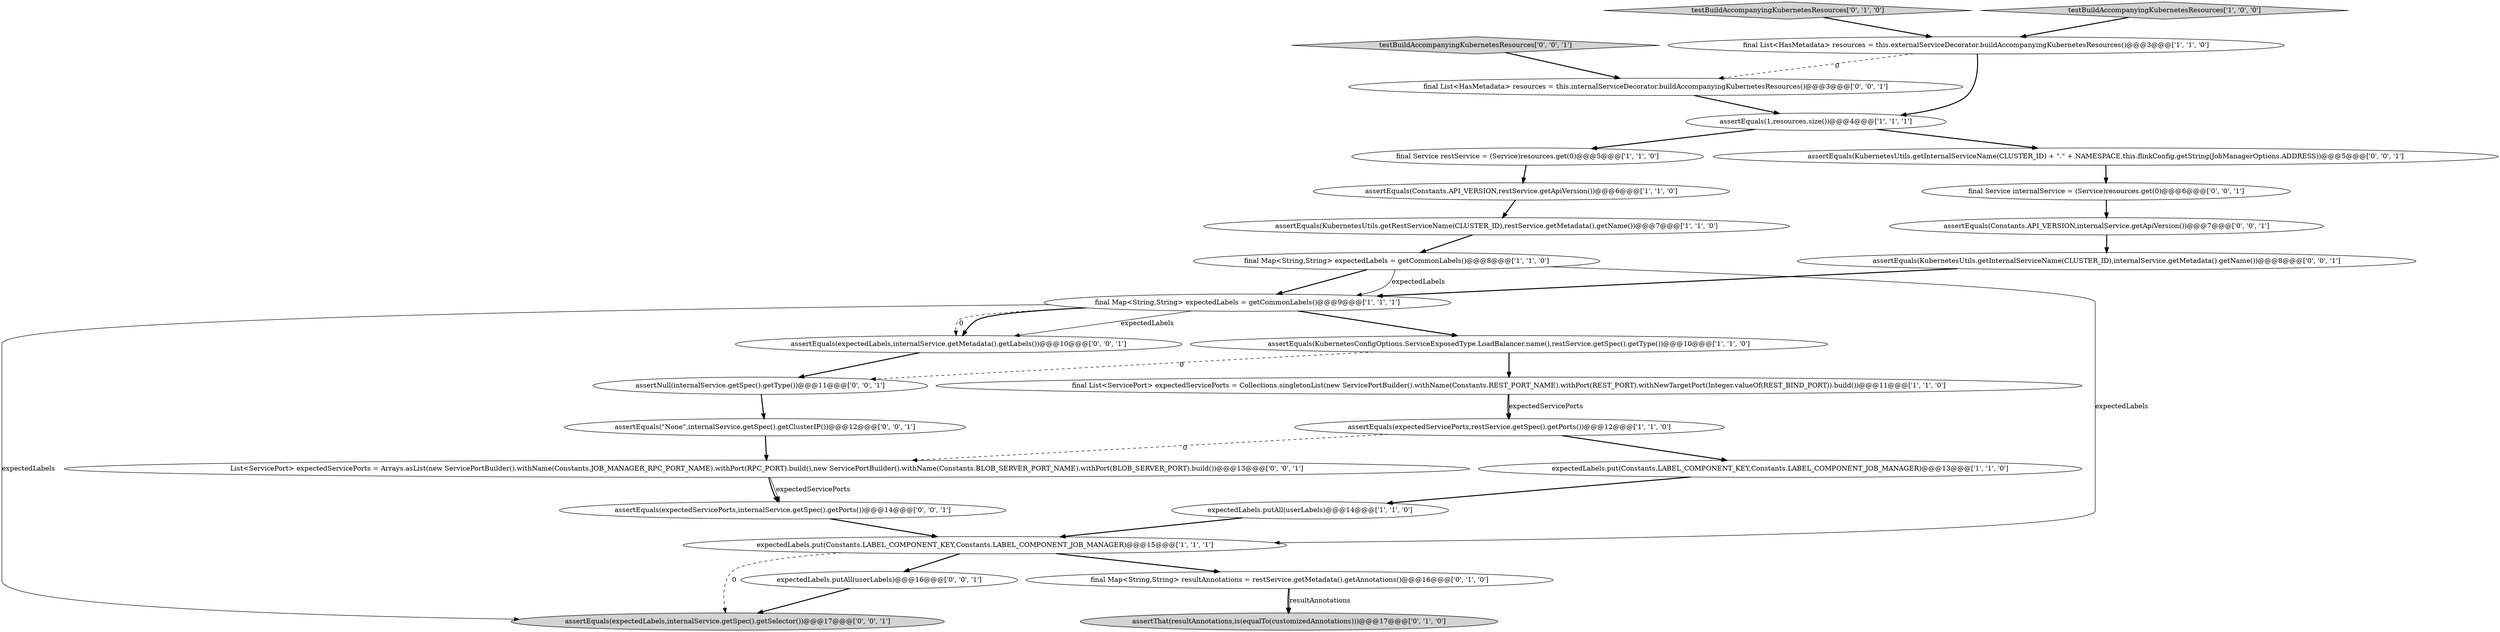 digraph {
3 [style = filled, label = "expectedLabels.put(Constants.LABEL_COMPONENT_KEY,Constants.LABEL_COMPONENT_JOB_MANAGER)@@@13@@@['1', '1', '0']", fillcolor = white, shape = ellipse image = "AAA0AAABBB1BBB"];
15 [style = filled, label = "assertThat(resultAnnotations,is(equalTo(customizedAnnotations)))@@@17@@@['0', '1', '0']", fillcolor = lightgray, shape = ellipse image = "AAA1AAABBB2BBB"];
24 [style = filled, label = "assertEquals(expectedLabels,internalService.getMetadata().getLabels())@@@10@@@['0', '0', '1']", fillcolor = white, shape = ellipse image = "AAA0AAABBB3BBB"];
26 [style = filled, label = "assertEquals(KubernetesUtils.getInternalServiceName(CLUSTER_ID),internalService.getMetadata().getName())@@@8@@@['0', '0', '1']", fillcolor = white, shape = ellipse image = "AAA0AAABBB3BBB"];
21 [style = filled, label = "List<ServicePort> expectedServicePorts = Arrays.asList(new ServicePortBuilder().withName(Constants.JOB_MANAGER_RPC_PORT_NAME).withPort(RPC_PORT).build(),new ServicePortBuilder().withName(Constants.BLOB_SERVER_PORT_NAME).withPort(BLOB_SERVER_PORT).build())@@@13@@@['0', '0', '1']", fillcolor = white, shape = ellipse image = "AAA0AAABBB3BBB"];
23 [style = filled, label = "assertEquals(\"None\",internalService.getSpec().getClusterIP())@@@12@@@['0', '0', '1']", fillcolor = white, shape = ellipse image = "AAA0AAABBB3BBB"];
13 [style = filled, label = "assertEquals(1,resources.size())@@@4@@@['1', '1', '1']", fillcolor = white, shape = ellipse image = "AAA0AAABBB1BBB"];
6 [style = filled, label = "final Service restService = (Service)resources.get(0)@@@5@@@['1', '1', '0']", fillcolor = white, shape = ellipse image = "AAA0AAABBB1BBB"];
22 [style = filled, label = "expectedLabels.putAll(userLabels)@@@16@@@['0', '0', '1']", fillcolor = white, shape = ellipse image = "AAA0AAABBB3BBB"];
1 [style = filled, label = "final List<ServicePort> expectedServicePorts = Collections.singletonList(new ServicePortBuilder().withName(Constants.REST_PORT_NAME).withPort(REST_PORT).withNewTargetPort(Integer.valueOf(REST_BIND_PORT)).build())@@@11@@@['1', '1', '0']", fillcolor = white, shape = ellipse image = "AAA0AAABBB1BBB"];
10 [style = filled, label = "final Map<String,String> expectedLabels = getCommonLabels()@@@8@@@['1', '1', '0']", fillcolor = white, shape = ellipse image = "AAA0AAABBB1BBB"];
27 [style = filled, label = "assertNull(internalService.getSpec().getType())@@@11@@@['0', '0', '1']", fillcolor = white, shape = ellipse image = "AAA0AAABBB3BBB"];
16 [style = filled, label = "testBuildAccompanyingKubernetesResources['0', '1', '0']", fillcolor = lightgray, shape = diamond image = "AAA0AAABBB2BBB"];
12 [style = filled, label = "expectedLabels.putAll(userLabels)@@@14@@@['1', '1', '0']", fillcolor = white, shape = ellipse image = "AAA0AAABBB1BBB"];
28 [style = filled, label = "assertEquals(expectedLabels,internalService.getSpec().getSelector())@@@17@@@['0', '0', '1']", fillcolor = lightgray, shape = ellipse image = "AAA0AAABBB3BBB"];
19 [style = filled, label = "final Service internalService = (Service)resources.get(0)@@@6@@@['0', '0', '1']", fillcolor = white, shape = ellipse image = "AAA0AAABBB3BBB"];
5 [style = filled, label = "assertEquals(Constants.API_VERSION,restService.getApiVersion())@@@6@@@['1', '1', '0']", fillcolor = white, shape = ellipse image = "AAA0AAABBB1BBB"];
11 [style = filled, label = "assertEquals(KubernetesConfigOptions.ServiceExposedType.LoadBalancer.name(),restService.getSpec().getType())@@@10@@@['1', '1', '0']", fillcolor = white, shape = ellipse image = "AAA0AAABBB1BBB"];
18 [style = filled, label = "testBuildAccompanyingKubernetesResources['0', '0', '1']", fillcolor = lightgray, shape = diamond image = "AAA0AAABBB3BBB"];
0 [style = filled, label = "final Map<String,String> expectedLabels = getCommonLabels()@@@9@@@['1', '1', '1']", fillcolor = white, shape = ellipse image = "AAA0AAABBB1BBB"];
17 [style = filled, label = "final List<HasMetadata> resources = this.internalServiceDecorator.buildAccompanyingKubernetesResources()@@@3@@@['0', '0', '1']", fillcolor = white, shape = ellipse image = "AAA0AAABBB3BBB"];
29 [style = filled, label = "assertEquals(Constants.API_VERSION,internalService.getApiVersion())@@@7@@@['0', '0', '1']", fillcolor = white, shape = ellipse image = "AAA0AAABBB3BBB"];
2 [style = filled, label = "expectedLabels.put(Constants.LABEL_COMPONENT_KEY,Constants.LABEL_COMPONENT_JOB_MANAGER)@@@15@@@['1', '1', '1']", fillcolor = white, shape = ellipse image = "AAA0AAABBB1BBB"];
14 [style = filled, label = "final Map<String,String> resultAnnotations = restService.getMetadata().getAnnotations()@@@16@@@['0', '1', '0']", fillcolor = white, shape = ellipse image = "AAA1AAABBB2BBB"];
9 [style = filled, label = "final List<HasMetadata> resources = this.externalServiceDecorator.buildAccompanyingKubernetesResources()@@@3@@@['1', '1', '0']", fillcolor = white, shape = ellipse image = "AAA0AAABBB1BBB"];
4 [style = filled, label = "testBuildAccompanyingKubernetesResources['1', '0', '0']", fillcolor = lightgray, shape = diamond image = "AAA0AAABBB1BBB"];
7 [style = filled, label = "assertEquals(KubernetesUtils.getRestServiceName(CLUSTER_ID),restService.getMetadata().getName())@@@7@@@['1', '1', '0']", fillcolor = white, shape = ellipse image = "AAA0AAABBB1BBB"];
25 [style = filled, label = "assertEquals(KubernetesUtils.getInternalServiceName(CLUSTER_ID) + \".\" + NAMESPACE,this.flinkConfig.getString(JobManagerOptions.ADDRESS))@@@5@@@['0', '0', '1']", fillcolor = white, shape = ellipse image = "AAA0AAABBB3BBB"];
8 [style = filled, label = "assertEquals(expectedServicePorts,restService.getSpec().getPorts())@@@12@@@['1', '1', '0']", fillcolor = white, shape = ellipse image = "AAA0AAABBB1BBB"];
20 [style = filled, label = "assertEquals(expectedServicePorts,internalService.getSpec().getPorts())@@@14@@@['0', '0', '1']", fillcolor = white, shape = ellipse image = "AAA0AAABBB3BBB"];
1->8 [style = solid, label="expectedServicePorts"];
7->10 [style = bold, label=""];
21->20 [style = solid, label="expectedServicePorts"];
25->19 [style = bold, label=""];
13->25 [style = bold, label=""];
12->2 [style = bold, label=""];
0->28 [style = solid, label="expectedLabels"];
11->27 [style = dashed, label="0"];
1->8 [style = bold, label=""];
9->13 [style = bold, label=""];
13->6 [style = bold, label=""];
27->23 [style = bold, label=""];
26->0 [style = bold, label=""];
9->17 [style = dashed, label="0"];
0->24 [style = dashed, label="0"];
11->1 [style = bold, label=""];
10->2 [style = solid, label="expectedLabels"];
0->11 [style = bold, label=""];
8->3 [style = bold, label=""];
14->15 [style = solid, label="resultAnnotations"];
0->24 [style = bold, label=""];
8->21 [style = dashed, label="0"];
23->21 [style = bold, label=""];
19->29 [style = bold, label=""];
21->20 [style = bold, label=""];
3->12 [style = bold, label=""];
17->13 [style = bold, label=""];
4->9 [style = bold, label=""];
2->22 [style = bold, label=""];
22->28 [style = bold, label=""];
6->5 [style = bold, label=""];
18->17 [style = bold, label=""];
2->14 [style = bold, label=""];
16->9 [style = bold, label=""];
24->27 [style = bold, label=""];
20->2 [style = bold, label=""];
10->0 [style = solid, label="expectedLabels"];
14->15 [style = bold, label=""];
2->28 [style = dashed, label="0"];
5->7 [style = bold, label=""];
10->0 [style = bold, label=""];
0->24 [style = solid, label="expectedLabels"];
29->26 [style = bold, label=""];
}
